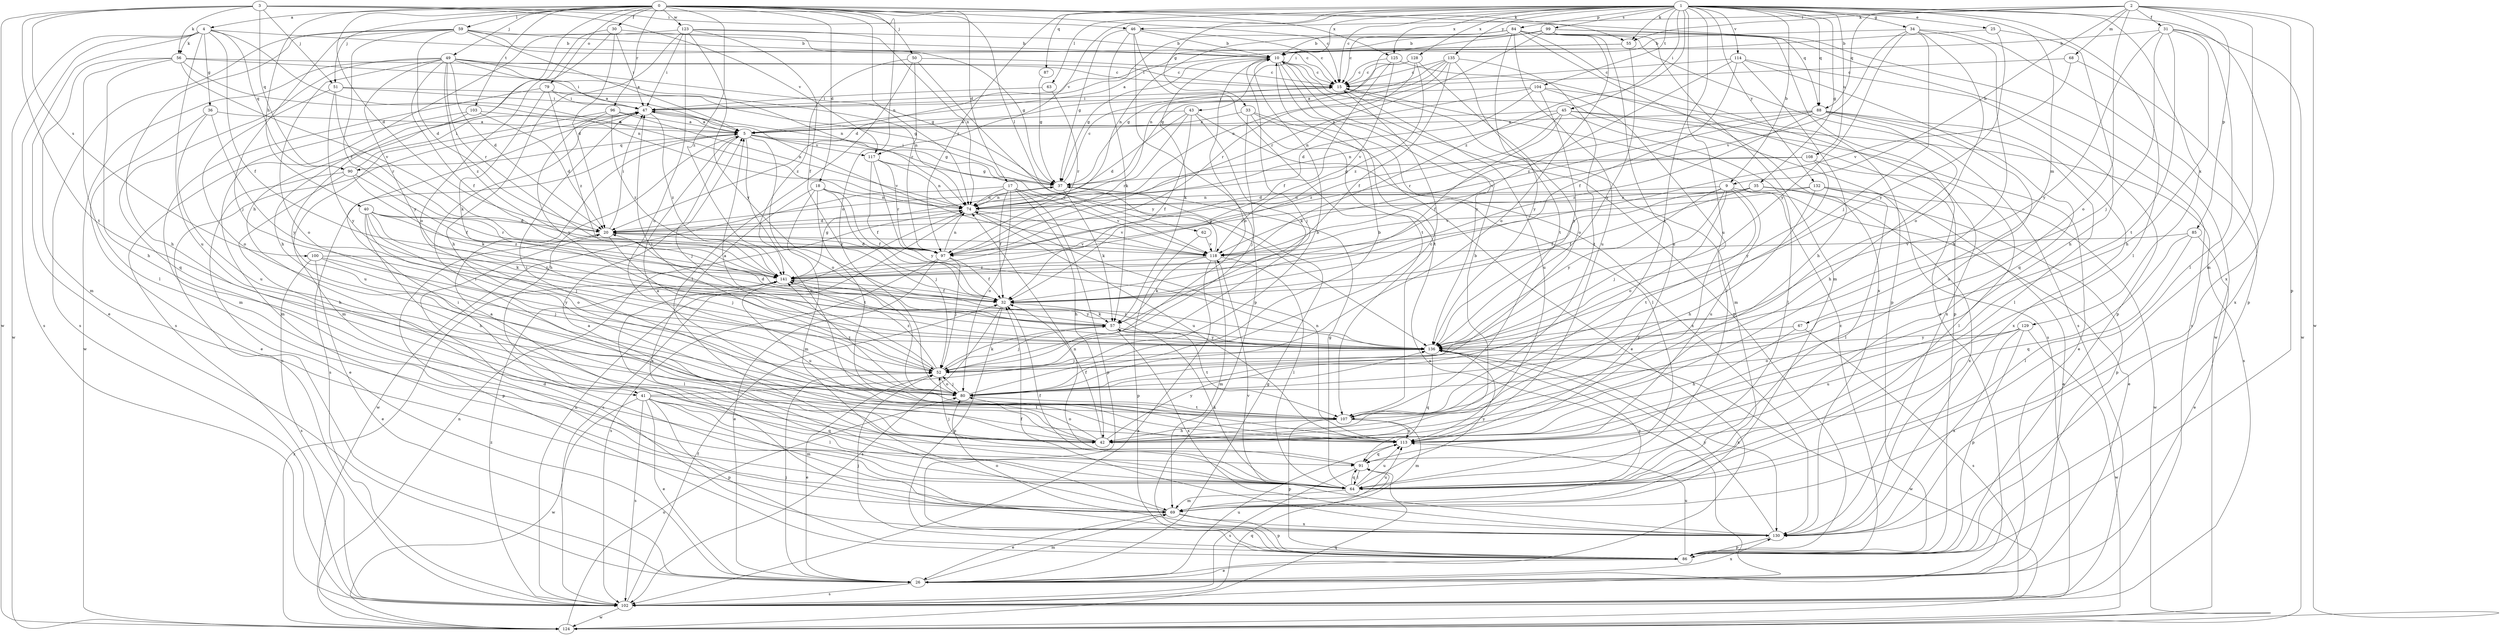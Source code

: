 strict digraph  {
0;
1;
2;
3;
4;
5;
9;
10;
15;
17;
18;
20;
25;
26;
30;
31;
32;
33;
34;
35;
36;
37;
40;
41;
42;
43;
45;
46;
47;
49;
50;
51;
52;
55;
56;
57;
59;
62;
63;
64;
67;
68;
69;
74;
79;
80;
84;
85;
86;
87;
88;
90;
91;
96;
97;
99;
100;
102;
103;
104;
107;
108;
113;
114;
117;
118;
123;
124;
125;
128;
129;
130;
132;
135;
136;
141;
0 -> 4  [label=a];
0 -> 15  [label=c];
0 -> 17  [label=d];
0 -> 18  [label=d];
0 -> 20  [label=d];
0 -> 30  [label=f];
0 -> 40  [label=h];
0 -> 41  [label=h];
0 -> 49  [label=j];
0 -> 50  [label=j];
0 -> 51  [label=j];
0 -> 55  [label=k];
0 -> 59  [label=l];
0 -> 62  [label=l];
0 -> 74  [label=n];
0 -> 79  [label=o];
0 -> 80  [label=o];
0 -> 96  [label=r];
0 -> 103  [label=t];
0 -> 123  [label=w];
0 -> 125  [label=x];
0 -> 141  [label=z];
1 -> 9  [label=b];
1 -> 15  [label=c];
1 -> 25  [label=e];
1 -> 33  [label=g];
1 -> 34  [label=g];
1 -> 35  [label=g];
1 -> 43  [label=i];
1 -> 45  [label=i];
1 -> 55  [label=k];
1 -> 63  [label=l];
1 -> 64  [label=l];
1 -> 67  [label=m];
1 -> 84  [label=p];
1 -> 87  [label=q];
1 -> 88  [label=q];
1 -> 97  [label=r];
1 -> 99  [label=s];
1 -> 104  [label=t];
1 -> 107  [label=t];
1 -> 108  [label=u];
1 -> 113  [label=u];
1 -> 114  [label=v];
1 -> 117  [label=v];
1 -> 125  [label=x];
1 -> 128  [label=x];
1 -> 129  [label=x];
1 -> 130  [label=x];
1 -> 132  [label=y];
1 -> 135  [label=y];
1 -> 141  [label=z];
2 -> 9  [label=b];
2 -> 31  [label=f];
2 -> 46  [label=i];
2 -> 55  [label=k];
2 -> 68  [label=m];
2 -> 69  [label=m];
2 -> 80  [label=o];
2 -> 85  [label=p];
2 -> 86  [label=p];
2 -> 88  [label=q];
2 -> 124  [label=w];
3 -> 46  [label=i];
3 -> 51  [label=j];
3 -> 56  [label=k];
3 -> 88  [label=q];
3 -> 90  [label=q];
3 -> 100  [label=s];
3 -> 107  [label=t];
3 -> 117  [label=v];
3 -> 124  [label=w];
4 -> 10  [label=b];
4 -> 26  [label=e];
4 -> 32  [label=f];
4 -> 36  [label=g];
4 -> 56  [label=k];
4 -> 74  [label=n];
4 -> 90  [label=q];
4 -> 102  [label=s];
4 -> 113  [label=u];
4 -> 124  [label=w];
5 -> 37  [label=g];
5 -> 41  [label=h];
5 -> 52  [label=j];
5 -> 80  [label=o];
5 -> 90  [label=q];
5 -> 102  [label=s];
5 -> 113  [label=u];
5 -> 117  [label=v];
5 -> 118  [label=v];
9 -> 26  [label=e];
9 -> 32  [label=f];
9 -> 52  [label=j];
9 -> 74  [label=n];
9 -> 80  [label=o];
9 -> 107  [label=t];
9 -> 113  [label=u];
9 -> 136  [label=y];
10 -> 15  [label=c];
10 -> 37  [label=g];
10 -> 52  [label=j];
10 -> 57  [label=k];
10 -> 86  [label=p];
10 -> 102  [label=s];
10 -> 107  [label=t];
10 -> 136  [label=y];
15 -> 47  [label=i];
15 -> 69  [label=m];
15 -> 113  [label=u];
17 -> 32  [label=f];
17 -> 42  [label=h];
17 -> 74  [label=n];
17 -> 80  [label=o];
17 -> 86  [label=p];
17 -> 118  [label=v];
17 -> 124  [label=w];
18 -> 32  [label=f];
18 -> 52  [label=j];
18 -> 69  [label=m];
18 -> 74  [label=n];
18 -> 107  [label=t];
18 -> 130  [label=x];
20 -> 47  [label=i];
20 -> 52  [label=j];
20 -> 86  [label=p];
20 -> 97  [label=r];
20 -> 118  [label=v];
25 -> 10  [label=b];
25 -> 42  [label=h];
25 -> 136  [label=y];
26 -> 37  [label=g];
26 -> 52  [label=j];
26 -> 69  [label=m];
26 -> 102  [label=s];
26 -> 113  [label=u];
26 -> 130  [label=x];
30 -> 10  [label=b];
30 -> 20  [label=d];
30 -> 42  [label=h];
30 -> 47  [label=i];
30 -> 80  [label=o];
31 -> 10  [label=b];
31 -> 42  [label=h];
31 -> 52  [label=j];
31 -> 64  [label=l];
31 -> 107  [label=t];
31 -> 124  [label=w];
31 -> 136  [label=y];
32 -> 57  [label=k];
32 -> 86  [label=p];
32 -> 102  [label=s];
33 -> 5  [label=a];
33 -> 26  [label=e];
33 -> 52  [label=j];
33 -> 102  [label=s];
33 -> 130  [label=x];
34 -> 10  [label=b];
34 -> 42  [label=h];
34 -> 52  [label=j];
34 -> 80  [label=o];
34 -> 86  [label=p];
34 -> 118  [label=v];
34 -> 136  [label=y];
35 -> 32  [label=f];
35 -> 74  [label=n];
35 -> 86  [label=p];
35 -> 97  [label=r];
35 -> 130  [label=x];
36 -> 5  [label=a];
36 -> 26  [label=e];
36 -> 113  [label=u];
36 -> 136  [label=y];
37 -> 15  [label=c];
37 -> 47  [label=i];
37 -> 57  [label=k];
37 -> 74  [label=n];
40 -> 20  [label=d];
40 -> 42  [label=h];
40 -> 52  [label=j];
40 -> 57  [label=k];
40 -> 80  [label=o];
40 -> 97  [label=r];
40 -> 141  [label=z];
41 -> 10  [label=b];
41 -> 26  [label=e];
41 -> 64  [label=l];
41 -> 69  [label=m];
41 -> 86  [label=p];
41 -> 91  [label=q];
41 -> 102  [label=s];
41 -> 107  [label=t];
41 -> 124  [label=w];
42 -> 5  [label=a];
42 -> 10  [label=b];
42 -> 32  [label=f];
42 -> 47  [label=i];
42 -> 80  [label=o];
42 -> 136  [label=y];
43 -> 5  [label=a];
43 -> 20  [label=d];
43 -> 32  [label=f];
43 -> 57  [label=k];
43 -> 64  [label=l];
43 -> 97  [label=r];
45 -> 5  [label=a];
45 -> 26  [label=e];
45 -> 32  [label=f];
45 -> 64  [label=l];
45 -> 74  [label=n];
45 -> 102  [label=s];
45 -> 141  [label=z];
46 -> 10  [label=b];
46 -> 15  [label=c];
46 -> 37  [label=g];
46 -> 57  [label=k];
46 -> 86  [label=p];
46 -> 107  [label=t];
47 -> 5  [label=a];
47 -> 102  [label=s];
47 -> 118  [label=v];
47 -> 141  [label=z];
49 -> 15  [label=c];
49 -> 20  [label=d];
49 -> 32  [label=f];
49 -> 37  [label=g];
49 -> 47  [label=i];
49 -> 74  [label=n];
49 -> 80  [label=o];
49 -> 91  [label=q];
49 -> 97  [label=r];
49 -> 124  [label=w];
49 -> 136  [label=y];
49 -> 141  [label=z];
50 -> 15  [label=c];
50 -> 64  [label=l];
50 -> 97  [label=r];
50 -> 136  [label=y];
50 -> 141  [label=z];
51 -> 37  [label=g];
51 -> 47  [label=i];
51 -> 80  [label=o];
51 -> 97  [label=r];
51 -> 136  [label=y];
52 -> 5  [label=a];
52 -> 10  [label=b];
52 -> 26  [label=e];
52 -> 47  [label=i];
52 -> 57  [label=k];
52 -> 80  [label=o];
52 -> 141  [label=z];
55 -> 5  [label=a];
55 -> 47  [label=i];
55 -> 136  [label=y];
56 -> 5  [label=a];
56 -> 15  [label=c];
56 -> 42  [label=h];
56 -> 64  [label=l];
56 -> 69  [label=m];
56 -> 74  [label=n];
56 -> 118  [label=v];
57 -> 20  [label=d];
57 -> 52  [label=j];
57 -> 107  [label=t];
57 -> 130  [label=x];
57 -> 136  [label=y];
59 -> 5  [label=a];
59 -> 10  [label=b];
59 -> 15  [label=c];
59 -> 20  [label=d];
59 -> 37  [label=g];
59 -> 42  [label=h];
59 -> 52  [label=j];
59 -> 102  [label=s];
59 -> 141  [label=z];
62 -> 86  [label=p];
62 -> 118  [label=v];
63 -> 47  [label=i];
63 -> 97  [label=r];
64 -> 5  [label=a];
64 -> 32  [label=f];
64 -> 37  [label=g];
64 -> 47  [label=i];
64 -> 57  [label=k];
64 -> 69  [label=m];
64 -> 74  [label=n];
64 -> 91  [label=q];
64 -> 113  [label=u];
64 -> 136  [label=y];
67 -> 42  [label=h];
67 -> 102  [label=s];
67 -> 136  [label=y];
68 -> 15  [label=c];
68 -> 118  [label=v];
68 -> 130  [label=x];
69 -> 5  [label=a];
69 -> 26  [label=e];
69 -> 86  [label=p];
69 -> 113  [label=u];
69 -> 130  [label=x];
69 -> 136  [label=y];
74 -> 20  [label=d];
74 -> 102  [label=s];
74 -> 113  [label=u];
74 -> 118  [label=v];
79 -> 47  [label=i];
79 -> 57  [label=k];
79 -> 69  [label=m];
79 -> 74  [label=n];
79 -> 141  [label=z];
80 -> 10  [label=b];
80 -> 15  [label=c];
80 -> 52  [label=j];
80 -> 107  [label=t];
80 -> 141  [label=z];
84 -> 10  [label=b];
84 -> 15  [label=c];
84 -> 20  [label=d];
84 -> 26  [label=e];
84 -> 74  [label=n];
84 -> 86  [label=p];
84 -> 102  [label=s];
84 -> 107  [label=t];
84 -> 113  [label=u];
84 -> 130  [label=x];
85 -> 26  [label=e];
85 -> 64  [label=l];
85 -> 91  [label=q];
85 -> 118  [label=v];
86 -> 15  [label=c];
86 -> 26  [label=e];
86 -> 52  [label=j];
86 -> 113  [label=u];
87 -> 37  [label=g];
88 -> 5  [label=a];
88 -> 42  [label=h];
88 -> 64  [label=l];
88 -> 97  [label=r];
88 -> 113  [label=u];
88 -> 118  [label=v];
88 -> 130  [label=x];
88 -> 141  [label=z];
90 -> 26  [label=e];
90 -> 32  [label=f];
90 -> 42  [label=h];
90 -> 47  [label=i];
90 -> 57  [label=k];
91 -> 52  [label=j];
91 -> 64  [label=l];
91 -> 102  [label=s];
96 -> 5  [label=a];
96 -> 69  [label=m];
96 -> 74  [label=n];
96 -> 136  [label=y];
96 -> 141  [label=z];
97 -> 20  [label=d];
97 -> 26  [label=e];
97 -> 32  [label=f];
97 -> 52  [label=j];
97 -> 74  [label=n];
97 -> 102  [label=s];
99 -> 10  [label=b];
99 -> 69  [label=m];
99 -> 74  [label=n];
99 -> 80  [label=o];
99 -> 97  [label=r];
99 -> 102  [label=s];
99 -> 113  [label=u];
99 -> 124  [label=w];
100 -> 26  [label=e];
100 -> 52  [label=j];
100 -> 102  [label=s];
100 -> 136  [label=y];
100 -> 141  [label=z];
102 -> 32  [label=f];
102 -> 74  [label=n];
102 -> 91  [label=q];
102 -> 124  [label=w];
102 -> 141  [label=z];
103 -> 5  [label=a];
103 -> 20  [label=d];
103 -> 69  [label=m];
103 -> 113  [label=u];
104 -> 20  [label=d];
104 -> 47  [label=i];
104 -> 64  [label=l];
104 -> 74  [label=n];
104 -> 130  [label=x];
104 -> 136  [label=y];
107 -> 42  [label=h];
107 -> 47  [label=i];
107 -> 69  [label=m];
107 -> 86  [label=p];
107 -> 113  [label=u];
108 -> 20  [label=d];
108 -> 37  [label=g];
108 -> 64  [label=l];
108 -> 136  [label=y];
113 -> 74  [label=n];
113 -> 91  [label=q];
114 -> 15  [label=c];
114 -> 32  [label=f];
114 -> 42  [label=h];
114 -> 86  [label=p];
114 -> 91  [label=q];
114 -> 141  [label=z];
117 -> 32  [label=f];
117 -> 37  [label=g];
117 -> 74  [label=n];
117 -> 97  [label=r];
117 -> 136  [label=y];
118 -> 37  [label=g];
118 -> 57  [label=k];
118 -> 64  [label=l];
118 -> 69  [label=m];
118 -> 102  [label=s];
118 -> 141  [label=z];
123 -> 10  [label=b];
123 -> 32  [label=f];
123 -> 42  [label=h];
123 -> 47  [label=i];
123 -> 74  [label=n];
123 -> 80  [label=o];
123 -> 102  [label=s];
123 -> 136  [label=y];
124 -> 74  [label=n];
124 -> 80  [label=o];
124 -> 91  [label=q];
124 -> 141  [label=z];
125 -> 15  [label=c];
125 -> 32  [label=f];
125 -> 86  [label=p];
125 -> 118  [label=v];
128 -> 15  [label=c];
128 -> 37  [label=g];
128 -> 80  [label=o];
128 -> 97  [label=r];
128 -> 141  [label=z];
129 -> 80  [label=o];
129 -> 86  [label=p];
129 -> 113  [label=u];
129 -> 124  [label=w];
129 -> 130  [label=x];
129 -> 136  [label=y];
130 -> 20  [label=d];
130 -> 32  [label=f];
130 -> 80  [label=o];
130 -> 86  [label=p];
130 -> 118  [label=v];
130 -> 136  [label=y];
132 -> 26  [label=e];
132 -> 42  [label=h];
132 -> 64  [label=l];
132 -> 74  [label=n];
132 -> 118  [label=v];
132 -> 124  [label=w];
135 -> 5  [label=a];
135 -> 15  [label=c];
135 -> 32  [label=f];
135 -> 37  [label=g];
135 -> 74  [label=n];
135 -> 107  [label=t];
135 -> 136  [label=y];
136 -> 52  [label=j];
136 -> 91  [label=q];
136 -> 124  [label=w];
136 -> 130  [label=x];
136 -> 141  [label=z];
141 -> 32  [label=f];
141 -> 37  [label=g];
141 -> 64  [label=l];
141 -> 113  [label=u];
141 -> 136  [label=y];
}
